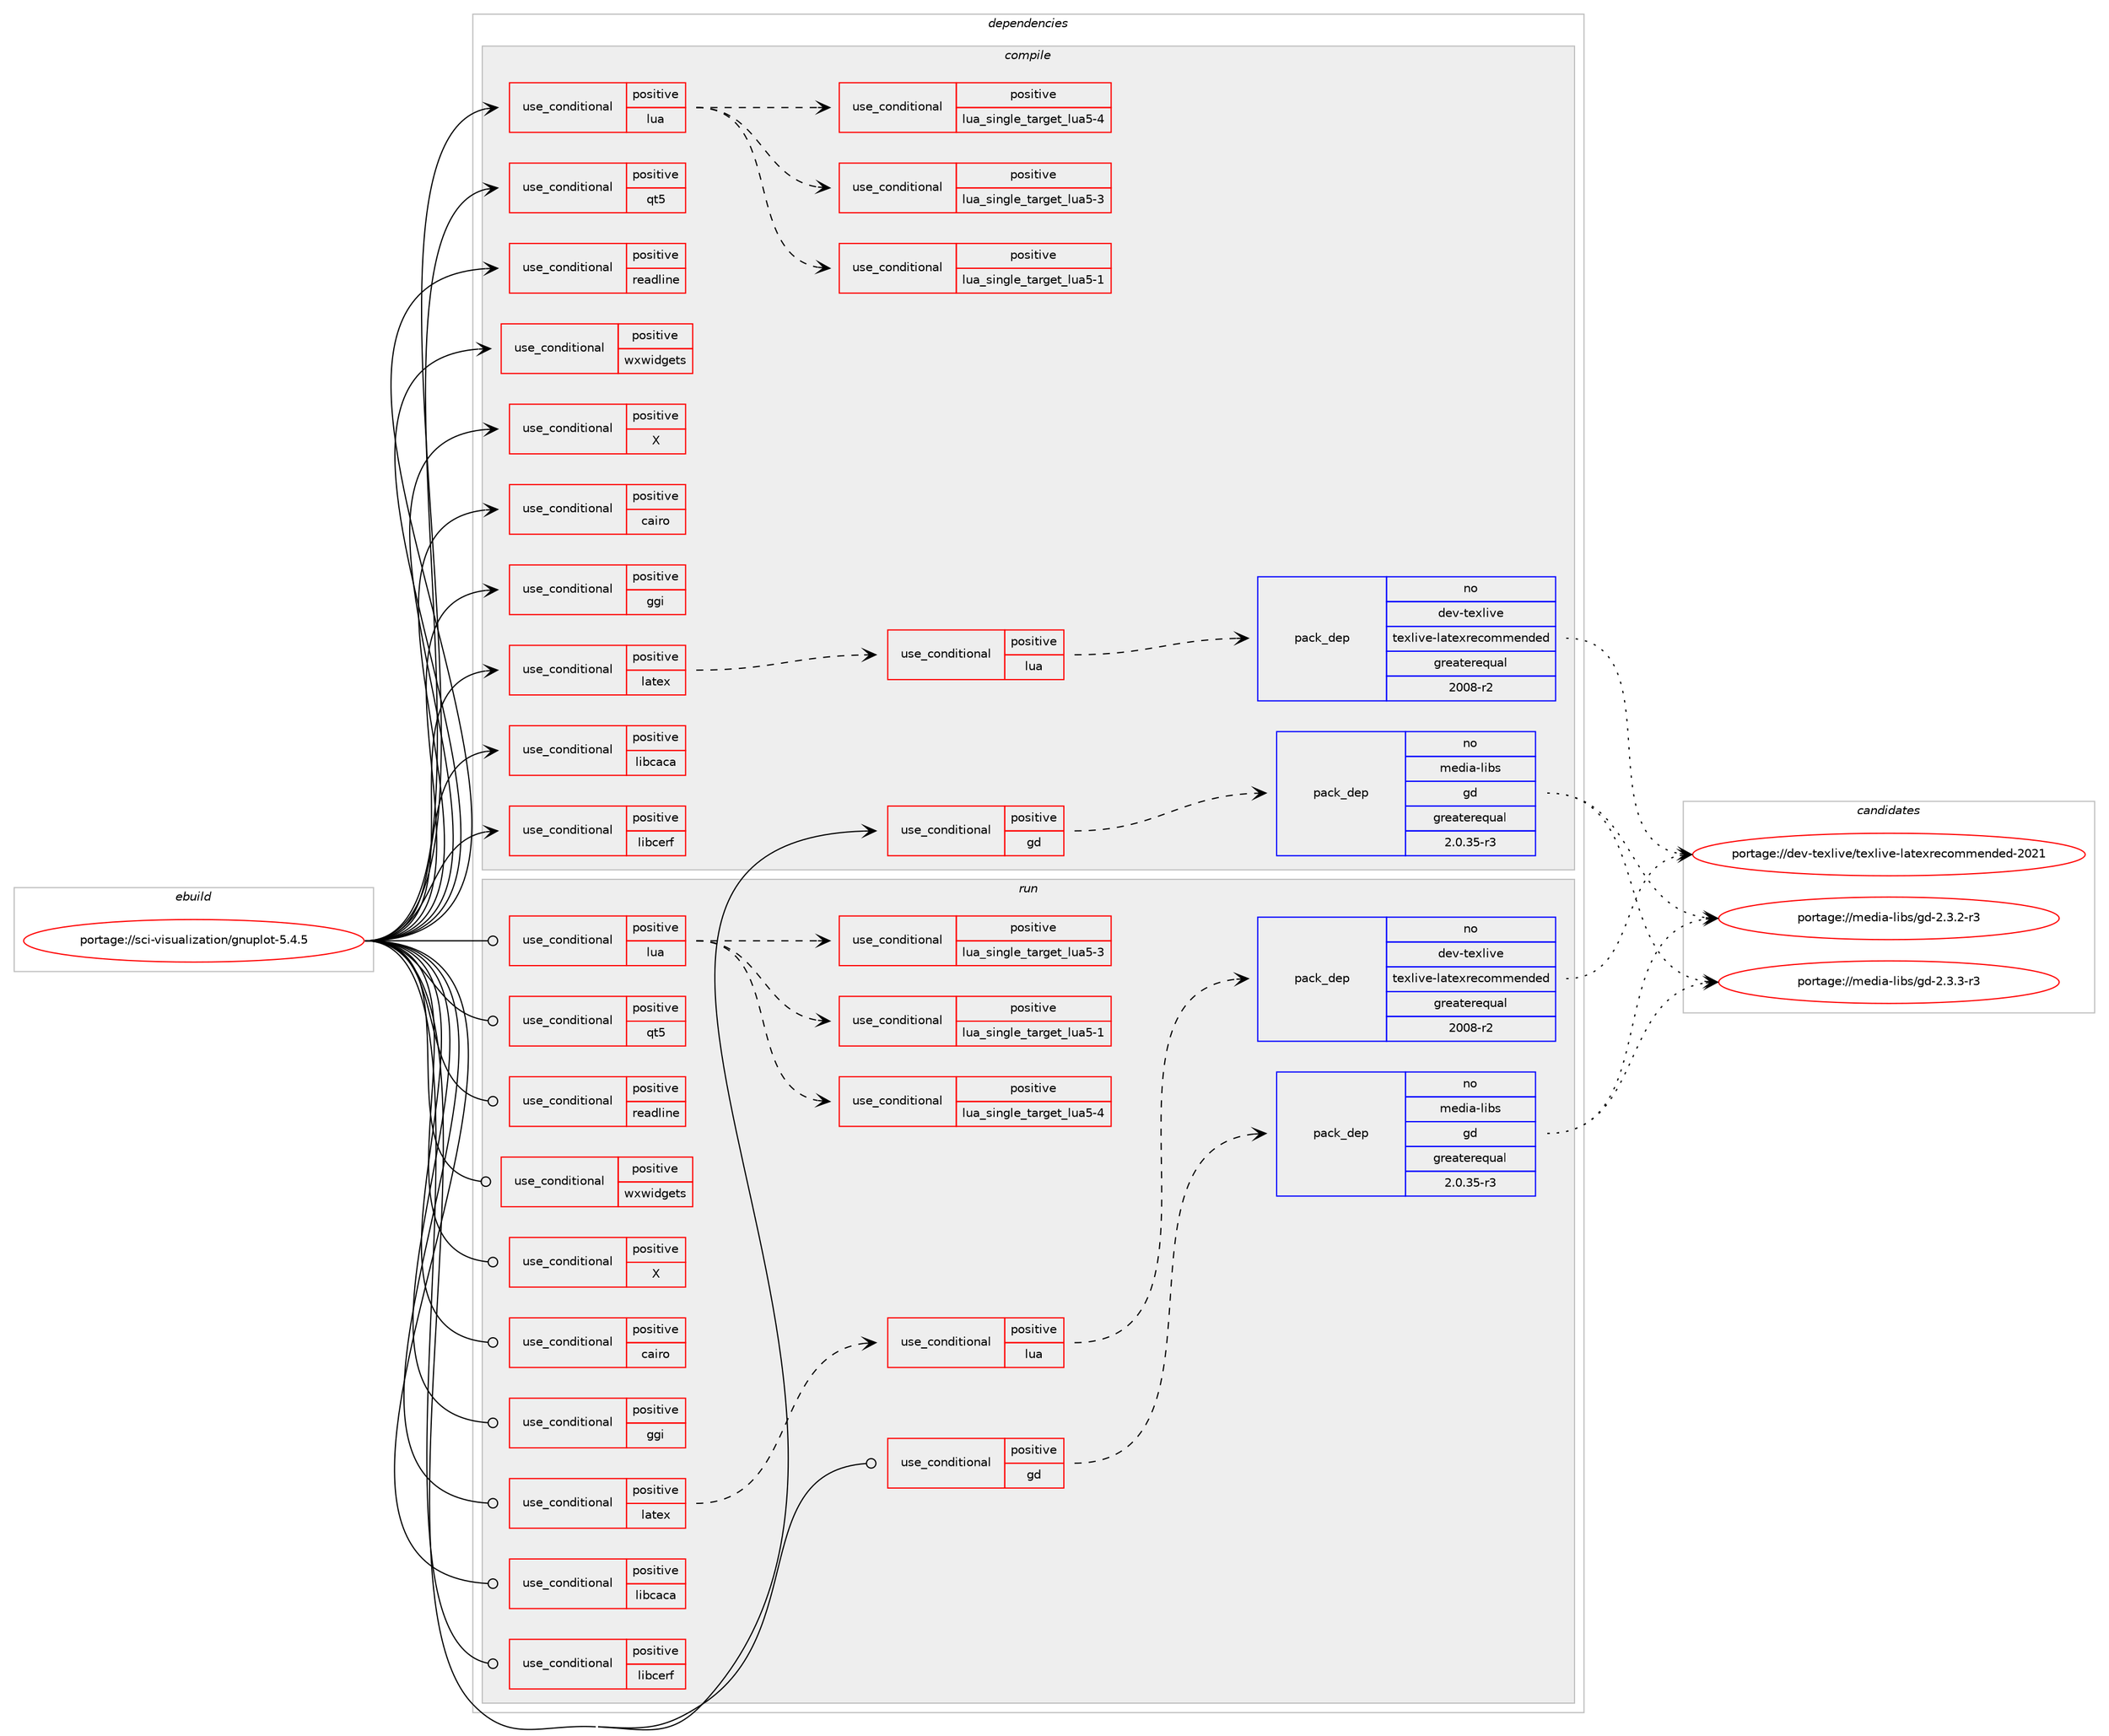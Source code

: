 digraph prolog {

# *************
# Graph options
# *************

newrank=true;
concentrate=true;
compound=true;
graph [rankdir=LR,fontname=Helvetica,fontsize=10,ranksep=1.5];#, ranksep=2.5, nodesep=0.2];
edge  [arrowhead=vee];
node  [fontname=Helvetica,fontsize=10];

# **********
# The ebuild
# **********

subgraph cluster_leftcol {
color=gray;
rank=same;
label=<<i>ebuild</i>>;
id [label="portage://sci-visualization/gnuplot-5.4.5", color=red, width=4, href="../sci-visualization/gnuplot-5.4.5.svg"];
}

# ****************
# The dependencies
# ****************

subgraph cluster_midcol {
color=gray;
label=<<i>dependencies</i>>;
subgraph cluster_compile {
fillcolor="#eeeeee";
style=filled;
label=<<i>compile</i>>;
subgraph cond2260 {
dependency3145 [label=<<TABLE BORDER="0" CELLBORDER="1" CELLSPACING="0" CELLPADDING="4"><TR><TD ROWSPAN="3" CELLPADDING="10">use_conditional</TD></TR><TR><TD>positive</TD></TR><TR><TD>X</TD></TR></TABLE>>, shape=none, color=red];
# *** BEGIN UNKNOWN DEPENDENCY TYPE (TODO) ***
# dependency3145 -> package_dependency(portage://sci-visualization/gnuplot-5.4.5,install,no,x11-libs,libXaw,none,[,,],[],[])
# *** END UNKNOWN DEPENDENCY TYPE (TODO) ***

}
id:e -> dependency3145:w [weight=20,style="solid",arrowhead="vee"];
subgraph cond2261 {
dependency3146 [label=<<TABLE BORDER="0" CELLBORDER="1" CELLSPACING="0" CELLPADDING="4"><TR><TD ROWSPAN="3" CELLPADDING="10">use_conditional</TD></TR><TR><TD>positive</TD></TR><TR><TD>cairo</TD></TR></TABLE>>, shape=none, color=red];
# *** BEGIN UNKNOWN DEPENDENCY TYPE (TODO) ***
# dependency3146 -> package_dependency(portage://sci-visualization/gnuplot-5.4.5,install,no,x11-libs,cairo,none,[,,],[],[])
# *** END UNKNOWN DEPENDENCY TYPE (TODO) ***

# *** BEGIN UNKNOWN DEPENDENCY TYPE (TODO) ***
# dependency3146 -> package_dependency(portage://sci-visualization/gnuplot-5.4.5,install,no,x11-libs,pango,none,[,,],[],[])
# *** END UNKNOWN DEPENDENCY TYPE (TODO) ***

}
id:e -> dependency3146:w [weight=20,style="solid",arrowhead="vee"];
subgraph cond2262 {
dependency3147 [label=<<TABLE BORDER="0" CELLBORDER="1" CELLSPACING="0" CELLPADDING="4"><TR><TD ROWSPAN="3" CELLPADDING="10">use_conditional</TD></TR><TR><TD>positive</TD></TR><TR><TD>gd</TD></TR></TABLE>>, shape=none, color=red];
subgraph pack862 {
dependency3148 [label=<<TABLE BORDER="0" CELLBORDER="1" CELLSPACING="0" CELLPADDING="4" WIDTH="220"><TR><TD ROWSPAN="6" CELLPADDING="30">pack_dep</TD></TR><TR><TD WIDTH="110">no</TD></TR><TR><TD>media-libs</TD></TR><TR><TD>gd</TD></TR><TR><TD>greaterequal</TD></TR><TR><TD>2.0.35-r3</TD></TR></TABLE>>, shape=none, color=blue];
}
dependency3147:e -> dependency3148:w [weight=20,style="dashed",arrowhead="vee"];
}
id:e -> dependency3147:w [weight=20,style="solid",arrowhead="vee"];
subgraph cond2263 {
dependency3149 [label=<<TABLE BORDER="0" CELLBORDER="1" CELLSPACING="0" CELLPADDING="4"><TR><TD ROWSPAN="3" CELLPADDING="10">use_conditional</TD></TR><TR><TD>positive</TD></TR><TR><TD>ggi</TD></TR></TABLE>>, shape=none, color=red];
# *** BEGIN UNKNOWN DEPENDENCY TYPE (TODO) ***
# dependency3149 -> package_dependency(portage://sci-visualization/gnuplot-5.4.5,install,no,media-libs,libggi,none,[,,],[],[])
# *** END UNKNOWN DEPENDENCY TYPE (TODO) ***

}
id:e -> dependency3149:w [weight=20,style="solid",arrowhead="vee"];
subgraph cond2264 {
dependency3150 [label=<<TABLE BORDER="0" CELLBORDER="1" CELLSPACING="0" CELLPADDING="4"><TR><TD ROWSPAN="3" CELLPADDING="10">use_conditional</TD></TR><TR><TD>positive</TD></TR><TR><TD>latex</TD></TR></TABLE>>, shape=none, color=red];
# *** BEGIN UNKNOWN DEPENDENCY TYPE (TODO) ***
# dependency3150 -> package_dependency(portage://sci-visualization/gnuplot-5.4.5,install,no,virtual,latex-base,none,[,,],[],[])
# *** END UNKNOWN DEPENDENCY TYPE (TODO) ***

subgraph cond2265 {
dependency3151 [label=<<TABLE BORDER="0" CELLBORDER="1" CELLSPACING="0" CELLPADDING="4"><TR><TD ROWSPAN="3" CELLPADDING="10">use_conditional</TD></TR><TR><TD>positive</TD></TR><TR><TD>lua</TD></TR></TABLE>>, shape=none, color=red];
# *** BEGIN UNKNOWN DEPENDENCY TYPE (TODO) ***
# dependency3151 -> package_dependency(portage://sci-visualization/gnuplot-5.4.5,install,no,dev-tex,pgf,none,[,,],[],[])
# *** END UNKNOWN DEPENDENCY TYPE (TODO) ***

subgraph pack863 {
dependency3152 [label=<<TABLE BORDER="0" CELLBORDER="1" CELLSPACING="0" CELLPADDING="4" WIDTH="220"><TR><TD ROWSPAN="6" CELLPADDING="30">pack_dep</TD></TR><TR><TD WIDTH="110">no</TD></TR><TR><TD>dev-texlive</TD></TR><TR><TD>texlive-latexrecommended</TD></TR><TR><TD>greaterequal</TD></TR><TR><TD>2008-r2</TD></TR></TABLE>>, shape=none, color=blue];
}
dependency3151:e -> dependency3152:w [weight=20,style="dashed",arrowhead="vee"];
}
dependency3150:e -> dependency3151:w [weight=20,style="dashed",arrowhead="vee"];
}
id:e -> dependency3150:w [weight=20,style="solid",arrowhead="vee"];
subgraph cond2266 {
dependency3153 [label=<<TABLE BORDER="0" CELLBORDER="1" CELLSPACING="0" CELLPADDING="4"><TR><TD ROWSPAN="3" CELLPADDING="10">use_conditional</TD></TR><TR><TD>positive</TD></TR><TR><TD>libcaca</TD></TR></TABLE>>, shape=none, color=red];
# *** BEGIN UNKNOWN DEPENDENCY TYPE (TODO) ***
# dependency3153 -> package_dependency(portage://sci-visualization/gnuplot-5.4.5,install,no,media-libs,libcaca,none,[,,],[],[])
# *** END UNKNOWN DEPENDENCY TYPE (TODO) ***

}
id:e -> dependency3153:w [weight=20,style="solid",arrowhead="vee"];
subgraph cond2267 {
dependency3154 [label=<<TABLE BORDER="0" CELLBORDER="1" CELLSPACING="0" CELLPADDING="4"><TR><TD ROWSPAN="3" CELLPADDING="10">use_conditional</TD></TR><TR><TD>positive</TD></TR><TR><TD>libcerf</TD></TR></TABLE>>, shape=none, color=red];
# *** BEGIN UNKNOWN DEPENDENCY TYPE (TODO) ***
# dependency3154 -> package_dependency(portage://sci-visualization/gnuplot-5.4.5,install,no,sci-libs,libcerf,none,[,,],[],[])
# *** END UNKNOWN DEPENDENCY TYPE (TODO) ***

}
id:e -> dependency3154:w [weight=20,style="solid",arrowhead="vee"];
subgraph cond2268 {
dependency3155 [label=<<TABLE BORDER="0" CELLBORDER="1" CELLSPACING="0" CELLPADDING="4"><TR><TD ROWSPAN="3" CELLPADDING="10">use_conditional</TD></TR><TR><TD>positive</TD></TR><TR><TD>lua</TD></TR></TABLE>>, shape=none, color=red];
subgraph cond2269 {
dependency3156 [label=<<TABLE BORDER="0" CELLBORDER="1" CELLSPACING="0" CELLPADDING="4"><TR><TD ROWSPAN="3" CELLPADDING="10">use_conditional</TD></TR><TR><TD>positive</TD></TR><TR><TD>lua_single_target_lua5-1</TD></TR></TABLE>>, shape=none, color=red];
# *** BEGIN UNKNOWN DEPENDENCY TYPE (TODO) ***
# dependency3156 -> package_dependency(portage://sci-visualization/gnuplot-5.4.5,install,no,dev-lang,lua,none,[,,],[slot(5.1)],[])
# *** END UNKNOWN DEPENDENCY TYPE (TODO) ***

}
dependency3155:e -> dependency3156:w [weight=20,style="dashed",arrowhead="vee"];
subgraph cond2270 {
dependency3157 [label=<<TABLE BORDER="0" CELLBORDER="1" CELLSPACING="0" CELLPADDING="4"><TR><TD ROWSPAN="3" CELLPADDING="10">use_conditional</TD></TR><TR><TD>positive</TD></TR><TR><TD>lua_single_target_lua5-3</TD></TR></TABLE>>, shape=none, color=red];
# *** BEGIN UNKNOWN DEPENDENCY TYPE (TODO) ***
# dependency3157 -> package_dependency(portage://sci-visualization/gnuplot-5.4.5,install,no,dev-lang,lua,none,[,,],[slot(5.3)],[])
# *** END UNKNOWN DEPENDENCY TYPE (TODO) ***

}
dependency3155:e -> dependency3157:w [weight=20,style="dashed",arrowhead="vee"];
subgraph cond2271 {
dependency3158 [label=<<TABLE BORDER="0" CELLBORDER="1" CELLSPACING="0" CELLPADDING="4"><TR><TD ROWSPAN="3" CELLPADDING="10">use_conditional</TD></TR><TR><TD>positive</TD></TR><TR><TD>lua_single_target_lua5-4</TD></TR></TABLE>>, shape=none, color=red];
# *** BEGIN UNKNOWN DEPENDENCY TYPE (TODO) ***
# dependency3158 -> package_dependency(portage://sci-visualization/gnuplot-5.4.5,install,no,dev-lang,lua,none,[,,],[slot(5.4)],[])
# *** END UNKNOWN DEPENDENCY TYPE (TODO) ***

}
dependency3155:e -> dependency3158:w [weight=20,style="dashed",arrowhead="vee"];
}
id:e -> dependency3155:w [weight=20,style="solid",arrowhead="vee"];
subgraph cond2272 {
dependency3159 [label=<<TABLE BORDER="0" CELLBORDER="1" CELLSPACING="0" CELLPADDING="4"><TR><TD ROWSPAN="3" CELLPADDING="10">use_conditional</TD></TR><TR><TD>positive</TD></TR><TR><TD>qt5</TD></TR></TABLE>>, shape=none, color=red];
# *** BEGIN UNKNOWN DEPENDENCY TYPE (TODO) ***
# dependency3159 -> package_dependency(portage://sci-visualization/gnuplot-5.4.5,install,no,dev-qt,qtcore,none,[,,],[slot(5),equal],[])
# *** END UNKNOWN DEPENDENCY TYPE (TODO) ***

# *** BEGIN UNKNOWN DEPENDENCY TYPE (TODO) ***
# dependency3159 -> package_dependency(portage://sci-visualization/gnuplot-5.4.5,install,no,dev-qt,qtgui,none,[,,],[slot(5),equal],[])
# *** END UNKNOWN DEPENDENCY TYPE (TODO) ***

# *** BEGIN UNKNOWN DEPENDENCY TYPE (TODO) ***
# dependency3159 -> package_dependency(portage://sci-visualization/gnuplot-5.4.5,install,no,dev-qt,qtnetwork,none,[,,],[slot(5),equal],[])
# *** END UNKNOWN DEPENDENCY TYPE (TODO) ***

# *** BEGIN UNKNOWN DEPENDENCY TYPE (TODO) ***
# dependency3159 -> package_dependency(portage://sci-visualization/gnuplot-5.4.5,install,no,dev-qt,qtprintsupport,none,[,,],[slot(5),equal],[])
# *** END UNKNOWN DEPENDENCY TYPE (TODO) ***

# *** BEGIN UNKNOWN DEPENDENCY TYPE (TODO) ***
# dependency3159 -> package_dependency(portage://sci-visualization/gnuplot-5.4.5,install,no,dev-qt,qtsvg,none,[,,],[slot(5),equal],[])
# *** END UNKNOWN DEPENDENCY TYPE (TODO) ***

# *** BEGIN UNKNOWN DEPENDENCY TYPE (TODO) ***
# dependency3159 -> package_dependency(portage://sci-visualization/gnuplot-5.4.5,install,no,dev-qt,qtwidgets,none,[,,],[slot(5),equal],[])
# *** END UNKNOWN DEPENDENCY TYPE (TODO) ***

}
id:e -> dependency3159:w [weight=20,style="solid",arrowhead="vee"];
subgraph cond2273 {
dependency3160 [label=<<TABLE BORDER="0" CELLBORDER="1" CELLSPACING="0" CELLPADDING="4"><TR><TD ROWSPAN="3" CELLPADDING="10">use_conditional</TD></TR><TR><TD>positive</TD></TR><TR><TD>readline</TD></TR></TABLE>>, shape=none, color=red];
# *** BEGIN UNKNOWN DEPENDENCY TYPE (TODO) ***
# dependency3160 -> package_dependency(portage://sci-visualization/gnuplot-5.4.5,install,no,sys-libs,readline,none,[,,],[slot(0),equal],[])
# *** END UNKNOWN DEPENDENCY TYPE (TODO) ***

}
id:e -> dependency3160:w [weight=20,style="solid",arrowhead="vee"];
subgraph cond2274 {
dependency3161 [label=<<TABLE BORDER="0" CELLBORDER="1" CELLSPACING="0" CELLPADDING="4"><TR><TD ROWSPAN="3" CELLPADDING="10">use_conditional</TD></TR><TR><TD>positive</TD></TR><TR><TD>wxwidgets</TD></TR></TABLE>>, shape=none, color=red];
# *** BEGIN UNKNOWN DEPENDENCY TYPE (TODO) ***
# dependency3161 -> package_dependency(portage://sci-visualization/gnuplot-5.4.5,install,no,x11-libs,wxGTK,none,[,,],[slot(3.0-gtk3)],[use(enable(X),none)])
# *** END UNKNOWN DEPENDENCY TYPE (TODO) ***

# *** BEGIN UNKNOWN DEPENDENCY TYPE (TODO) ***
# dependency3161 -> package_dependency(portage://sci-visualization/gnuplot-5.4.5,install,no,x11-libs,cairo,none,[,,],[],[])
# *** END UNKNOWN DEPENDENCY TYPE (TODO) ***

# *** BEGIN UNKNOWN DEPENDENCY TYPE (TODO) ***
# dependency3161 -> package_dependency(portage://sci-visualization/gnuplot-5.4.5,install,no,x11-libs,pango,none,[,,],[],[])
# *** END UNKNOWN DEPENDENCY TYPE (TODO) ***

# *** BEGIN UNKNOWN DEPENDENCY TYPE (TODO) ***
# dependency3161 -> package_dependency(portage://sci-visualization/gnuplot-5.4.5,install,no,x11-libs,gtk+,none,[,,],[slot(3)],[])
# *** END UNKNOWN DEPENDENCY TYPE (TODO) ***

}
id:e -> dependency3161:w [weight=20,style="solid",arrowhead="vee"];
}
subgraph cluster_compileandrun {
fillcolor="#eeeeee";
style=filled;
label=<<i>compile and run</i>>;
}
subgraph cluster_run {
fillcolor="#eeeeee";
style=filled;
label=<<i>run</i>>;
subgraph cond2275 {
dependency3162 [label=<<TABLE BORDER="0" CELLBORDER="1" CELLSPACING="0" CELLPADDING="4"><TR><TD ROWSPAN="3" CELLPADDING="10">use_conditional</TD></TR><TR><TD>positive</TD></TR><TR><TD>X</TD></TR></TABLE>>, shape=none, color=red];
# *** BEGIN UNKNOWN DEPENDENCY TYPE (TODO) ***
# dependency3162 -> package_dependency(portage://sci-visualization/gnuplot-5.4.5,run,no,x11-libs,libXaw,none,[,,],[],[])
# *** END UNKNOWN DEPENDENCY TYPE (TODO) ***

}
id:e -> dependency3162:w [weight=20,style="solid",arrowhead="odot"];
subgraph cond2276 {
dependency3163 [label=<<TABLE BORDER="0" CELLBORDER="1" CELLSPACING="0" CELLPADDING="4"><TR><TD ROWSPAN="3" CELLPADDING="10">use_conditional</TD></TR><TR><TD>positive</TD></TR><TR><TD>cairo</TD></TR></TABLE>>, shape=none, color=red];
# *** BEGIN UNKNOWN DEPENDENCY TYPE (TODO) ***
# dependency3163 -> package_dependency(portage://sci-visualization/gnuplot-5.4.5,run,no,x11-libs,cairo,none,[,,],[],[])
# *** END UNKNOWN DEPENDENCY TYPE (TODO) ***

# *** BEGIN UNKNOWN DEPENDENCY TYPE (TODO) ***
# dependency3163 -> package_dependency(portage://sci-visualization/gnuplot-5.4.5,run,no,x11-libs,pango,none,[,,],[],[])
# *** END UNKNOWN DEPENDENCY TYPE (TODO) ***

}
id:e -> dependency3163:w [weight=20,style="solid",arrowhead="odot"];
subgraph cond2277 {
dependency3164 [label=<<TABLE BORDER="0" CELLBORDER="1" CELLSPACING="0" CELLPADDING="4"><TR><TD ROWSPAN="3" CELLPADDING="10">use_conditional</TD></TR><TR><TD>positive</TD></TR><TR><TD>gd</TD></TR></TABLE>>, shape=none, color=red];
subgraph pack864 {
dependency3165 [label=<<TABLE BORDER="0" CELLBORDER="1" CELLSPACING="0" CELLPADDING="4" WIDTH="220"><TR><TD ROWSPAN="6" CELLPADDING="30">pack_dep</TD></TR><TR><TD WIDTH="110">no</TD></TR><TR><TD>media-libs</TD></TR><TR><TD>gd</TD></TR><TR><TD>greaterequal</TD></TR><TR><TD>2.0.35-r3</TD></TR></TABLE>>, shape=none, color=blue];
}
dependency3164:e -> dependency3165:w [weight=20,style="dashed",arrowhead="vee"];
}
id:e -> dependency3164:w [weight=20,style="solid",arrowhead="odot"];
subgraph cond2278 {
dependency3166 [label=<<TABLE BORDER="0" CELLBORDER="1" CELLSPACING="0" CELLPADDING="4"><TR><TD ROWSPAN="3" CELLPADDING="10">use_conditional</TD></TR><TR><TD>positive</TD></TR><TR><TD>ggi</TD></TR></TABLE>>, shape=none, color=red];
# *** BEGIN UNKNOWN DEPENDENCY TYPE (TODO) ***
# dependency3166 -> package_dependency(portage://sci-visualization/gnuplot-5.4.5,run,no,media-libs,libggi,none,[,,],[],[])
# *** END UNKNOWN DEPENDENCY TYPE (TODO) ***

}
id:e -> dependency3166:w [weight=20,style="solid",arrowhead="odot"];
subgraph cond2279 {
dependency3167 [label=<<TABLE BORDER="0" CELLBORDER="1" CELLSPACING="0" CELLPADDING="4"><TR><TD ROWSPAN="3" CELLPADDING="10">use_conditional</TD></TR><TR><TD>positive</TD></TR><TR><TD>latex</TD></TR></TABLE>>, shape=none, color=red];
# *** BEGIN UNKNOWN DEPENDENCY TYPE (TODO) ***
# dependency3167 -> package_dependency(portage://sci-visualization/gnuplot-5.4.5,run,no,virtual,latex-base,none,[,,],[],[])
# *** END UNKNOWN DEPENDENCY TYPE (TODO) ***

subgraph cond2280 {
dependency3168 [label=<<TABLE BORDER="0" CELLBORDER="1" CELLSPACING="0" CELLPADDING="4"><TR><TD ROWSPAN="3" CELLPADDING="10">use_conditional</TD></TR><TR><TD>positive</TD></TR><TR><TD>lua</TD></TR></TABLE>>, shape=none, color=red];
# *** BEGIN UNKNOWN DEPENDENCY TYPE (TODO) ***
# dependency3168 -> package_dependency(portage://sci-visualization/gnuplot-5.4.5,run,no,dev-tex,pgf,none,[,,],[],[])
# *** END UNKNOWN DEPENDENCY TYPE (TODO) ***

subgraph pack865 {
dependency3169 [label=<<TABLE BORDER="0" CELLBORDER="1" CELLSPACING="0" CELLPADDING="4" WIDTH="220"><TR><TD ROWSPAN="6" CELLPADDING="30">pack_dep</TD></TR><TR><TD WIDTH="110">no</TD></TR><TR><TD>dev-texlive</TD></TR><TR><TD>texlive-latexrecommended</TD></TR><TR><TD>greaterequal</TD></TR><TR><TD>2008-r2</TD></TR></TABLE>>, shape=none, color=blue];
}
dependency3168:e -> dependency3169:w [weight=20,style="dashed",arrowhead="vee"];
}
dependency3167:e -> dependency3168:w [weight=20,style="dashed",arrowhead="vee"];
}
id:e -> dependency3167:w [weight=20,style="solid",arrowhead="odot"];
subgraph cond2281 {
dependency3170 [label=<<TABLE BORDER="0" CELLBORDER="1" CELLSPACING="0" CELLPADDING="4"><TR><TD ROWSPAN="3" CELLPADDING="10">use_conditional</TD></TR><TR><TD>positive</TD></TR><TR><TD>libcaca</TD></TR></TABLE>>, shape=none, color=red];
# *** BEGIN UNKNOWN DEPENDENCY TYPE (TODO) ***
# dependency3170 -> package_dependency(portage://sci-visualization/gnuplot-5.4.5,run,no,media-libs,libcaca,none,[,,],[],[])
# *** END UNKNOWN DEPENDENCY TYPE (TODO) ***

}
id:e -> dependency3170:w [weight=20,style="solid",arrowhead="odot"];
subgraph cond2282 {
dependency3171 [label=<<TABLE BORDER="0" CELLBORDER="1" CELLSPACING="0" CELLPADDING="4"><TR><TD ROWSPAN="3" CELLPADDING="10">use_conditional</TD></TR><TR><TD>positive</TD></TR><TR><TD>libcerf</TD></TR></TABLE>>, shape=none, color=red];
# *** BEGIN UNKNOWN DEPENDENCY TYPE (TODO) ***
# dependency3171 -> package_dependency(portage://sci-visualization/gnuplot-5.4.5,run,no,sci-libs,libcerf,none,[,,],[],[])
# *** END UNKNOWN DEPENDENCY TYPE (TODO) ***

}
id:e -> dependency3171:w [weight=20,style="solid",arrowhead="odot"];
subgraph cond2283 {
dependency3172 [label=<<TABLE BORDER="0" CELLBORDER="1" CELLSPACING="0" CELLPADDING="4"><TR><TD ROWSPAN="3" CELLPADDING="10">use_conditional</TD></TR><TR><TD>positive</TD></TR><TR><TD>lua</TD></TR></TABLE>>, shape=none, color=red];
subgraph cond2284 {
dependency3173 [label=<<TABLE BORDER="0" CELLBORDER="1" CELLSPACING="0" CELLPADDING="4"><TR><TD ROWSPAN="3" CELLPADDING="10">use_conditional</TD></TR><TR><TD>positive</TD></TR><TR><TD>lua_single_target_lua5-1</TD></TR></TABLE>>, shape=none, color=red];
# *** BEGIN UNKNOWN DEPENDENCY TYPE (TODO) ***
# dependency3173 -> package_dependency(portage://sci-visualization/gnuplot-5.4.5,run,no,dev-lang,lua,none,[,,],[slot(5.1)],[])
# *** END UNKNOWN DEPENDENCY TYPE (TODO) ***

}
dependency3172:e -> dependency3173:w [weight=20,style="dashed",arrowhead="vee"];
subgraph cond2285 {
dependency3174 [label=<<TABLE BORDER="0" CELLBORDER="1" CELLSPACING="0" CELLPADDING="4"><TR><TD ROWSPAN="3" CELLPADDING="10">use_conditional</TD></TR><TR><TD>positive</TD></TR><TR><TD>lua_single_target_lua5-3</TD></TR></TABLE>>, shape=none, color=red];
# *** BEGIN UNKNOWN DEPENDENCY TYPE (TODO) ***
# dependency3174 -> package_dependency(portage://sci-visualization/gnuplot-5.4.5,run,no,dev-lang,lua,none,[,,],[slot(5.3)],[])
# *** END UNKNOWN DEPENDENCY TYPE (TODO) ***

}
dependency3172:e -> dependency3174:w [weight=20,style="dashed",arrowhead="vee"];
subgraph cond2286 {
dependency3175 [label=<<TABLE BORDER="0" CELLBORDER="1" CELLSPACING="0" CELLPADDING="4"><TR><TD ROWSPAN="3" CELLPADDING="10">use_conditional</TD></TR><TR><TD>positive</TD></TR><TR><TD>lua_single_target_lua5-4</TD></TR></TABLE>>, shape=none, color=red];
# *** BEGIN UNKNOWN DEPENDENCY TYPE (TODO) ***
# dependency3175 -> package_dependency(portage://sci-visualization/gnuplot-5.4.5,run,no,dev-lang,lua,none,[,,],[slot(5.4)],[])
# *** END UNKNOWN DEPENDENCY TYPE (TODO) ***

}
dependency3172:e -> dependency3175:w [weight=20,style="dashed",arrowhead="vee"];
}
id:e -> dependency3172:w [weight=20,style="solid",arrowhead="odot"];
subgraph cond2287 {
dependency3176 [label=<<TABLE BORDER="0" CELLBORDER="1" CELLSPACING="0" CELLPADDING="4"><TR><TD ROWSPAN="3" CELLPADDING="10">use_conditional</TD></TR><TR><TD>positive</TD></TR><TR><TD>qt5</TD></TR></TABLE>>, shape=none, color=red];
# *** BEGIN UNKNOWN DEPENDENCY TYPE (TODO) ***
# dependency3176 -> package_dependency(portage://sci-visualization/gnuplot-5.4.5,run,no,dev-qt,qtcore,none,[,,],[slot(5),equal],[])
# *** END UNKNOWN DEPENDENCY TYPE (TODO) ***

# *** BEGIN UNKNOWN DEPENDENCY TYPE (TODO) ***
# dependency3176 -> package_dependency(portage://sci-visualization/gnuplot-5.4.5,run,no,dev-qt,qtgui,none,[,,],[slot(5),equal],[])
# *** END UNKNOWN DEPENDENCY TYPE (TODO) ***

# *** BEGIN UNKNOWN DEPENDENCY TYPE (TODO) ***
# dependency3176 -> package_dependency(portage://sci-visualization/gnuplot-5.4.5,run,no,dev-qt,qtnetwork,none,[,,],[slot(5),equal],[])
# *** END UNKNOWN DEPENDENCY TYPE (TODO) ***

# *** BEGIN UNKNOWN DEPENDENCY TYPE (TODO) ***
# dependency3176 -> package_dependency(portage://sci-visualization/gnuplot-5.4.5,run,no,dev-qt,qtprintsupport,none,[,,],[slot(5),equal],[])
# *** END UNKNOWN DEPENDENCY TYPE (TODO) ***

# *** BEGIN UNKNOWN DEPENDENCY TYPE (TODO) ***
# dependency3176 -> package_dependency(portage://sci-visualization/gnuplot-5.4.5,run,no,dev-qt,qtsvg,none,[,,],[slot(5),equal],[])
# *** END UNKNOWN DEPENDENCY TYPE (TODO) ***

# *** BEGIN UNKNOWN DEPENDENCY TYPE (TODO) ***
# dependency3176 -> package_dependency(portage://sci-visualization/gnuplot-5.4.5,run,no,dev-qt,qtwidgets,none,[,,],[slot(5),equal],[])
# *** END UNKNOWN DEPENDENCY TYPE (TODO) ***

}
id:e -> dependency3176:w [weight=20,style="solid",arrowhead="odot"];
subgraph cond2288 {
dependency3177 [label=<<TABLE BORDER="0" CELLBORDER="1" CELLSPACING="0" CELLPADDING="4"><TR><TD ROWSPAN="3" CELLPADDING="10">use_conditional</TD></TR><TR><TD>positive</TD></TR><TR><TD>readline</TD></TR></TABLE>>, shape=none, color=red];
# *** BEGIN UNKNOWN DEPENDENCY TYPE (TODO) ***
# dependency3177 -> package_dependency(portage://sci-visualization/gnuplot-5.4.5,run,no,sys-libs,readline,none,[,,],[slot(0),equal],[])
# *** END UNKNOWN DEPENDENCY TYPE (TODO) ***

}
id:e -> dependency3177:w [weight=20,style="solid",arrowhead="odot"];
subgraph cond2289 {
dependency3178 [label=<<TABLE BORDER="0" CELLBORDER="1" CELLSPACING="0" CELLPADDING="4"><TR><TD ROWSPAN="3" CELLPADDING="10">use_conditional</TD></TR><TR><TD>positive</TD></TR><TR><TD>wxwidgets</TD></TR></TABLE>>, shape=none, color=red];
# *** BEGIN UNKNOWN DEPENDENCY TYPE (TODO) ***
# dependency3178 -> package_dependency(portage://sci-visualization/gnuplot-5.4.5,run,no,x11-libs,wxGTK,none,[,,],[slot(3.0-gtk3)],[use(enable(X),none)])
# *** END UNKNOWN DEPENDENCY TYPE (TODO) ***

# *** BEGIN UNKNOWN DEPENDENCY TYPE (TODO) ***
# dependency3178 -> package_dependency(portage://sci-visualization/gnuplot-5.4.5,run,no,x11-libs,cairo,none,[,,],[],[])
# *** END UNKNOWN DEPENDENCY TYPE (TODO) ***

# *** BEGIN UNKNOWN DEPENDENCY TYPE (TODO) ***
# dependency3178 -> package_dependency(portage://sci-visualization/gnuplot-5.4.5,run,no,x11-libs,pango,none,[,,],[],[])
# *** END UNKNOWN DEPENDENCY TYPE (TODO) ***

# *** BEGIN UNKNOWN DEPENDENCY TYPE (TODO) ***
# dependency3178 -> package_dependency(portage://sci-visualization/gnuplot-5.4.5,run,no,x11-libs,gtk+,none,[,,],[slot(3)],[])
# *** END UNKNOWN DEPENDENCY TYPE (TODO) ***

}
id:e -> dependency3178:w [weight=20,style="solid",arrowhead="odot"];
}
}

# **************
# The candidates
# **************

subgraph cluster_choices {
rank=same;
color=gray;
label=<<i>candidates</i>>;

subgraph choice862 {
color=black;
nodesep=1;
choice109101100105974510810598115471031004550465146504511451 [label="portage://media-libs/gd-2.3.2-r3", color=red, width=4,href="../media-libs/gd-2.3.2-r3.svg"];
choice109101100105974510810598115471031004550465146514511451 [label="portage://media-libs/gd-2.3.3-r3", color=red, width=4,href="../media-libs/gd-2.3.3-r3.svg"];
dependency3148:e -> choice109101100105974510810598115471031004550465146504511451:w [style=dotted,weight="100"];
dependency3148:e -> choice109101100105974510810598115471031004550465146514511451:w [style=dotted,weight="100"];
}
subgraph choice863 {
color=black;
nodesep=1;
choice10010111845116101120108105118101471161011201081051181014510897116101120114101991111091091011101001011004550485049 [label="portage://dev-texlive/texlive-latexrecommended-2021", color=red, width=4,href="../dev-texlive/texlive-latexrecommended-2021.svg"];
dependency3152:e -> choice10010111845116101120108105118101471161011201081051181014510897116101120114101991111091091011101001011004550485049:w [style=dotted,weight="100"];
}
subgraph choice864 {
color=black;
nodesep=1;
choice109101100105974510810598115471031004550465146504511451 [label="portage://media-libs/gd-2.3.2-r3", color=red, width=4,href="../media-libs/gd-2.3.2-r3.svg"];
choice109101100105974510810598115471031004550465146514511451 [label="portage://media-libs/gd-2.3.3-r3", color=red, width=4,href="../media-libs/gd-2.3.3-r3.svg"];
dependency3165:e -> choice109101100105974510810598115471031004550465146504511451:w [style=dotted,weight="100"];
dependency3165:e -> choice109101100105974510810598115471031004550465146514511451:w [style=dotted,weight="100"];
}
subgraph choice865 {
color=black;
nodesep=1;
choice10010111845116101120108105118101471161011201081051181014510897116101120114101991111091091011101001011004550485049 [label="portage://dev-texlive/texlive-latexrecommended-2021", color=red, width=4,href="../dev-texlive/texlive-latexrecommended-2021.svg"];
dependency3169:e -> choice10010111845116101120108105118101471161011201081051181014510897116101120114101991111091091011101001011004550485049:w [style=dotted,weight="100"];
}
}

}

